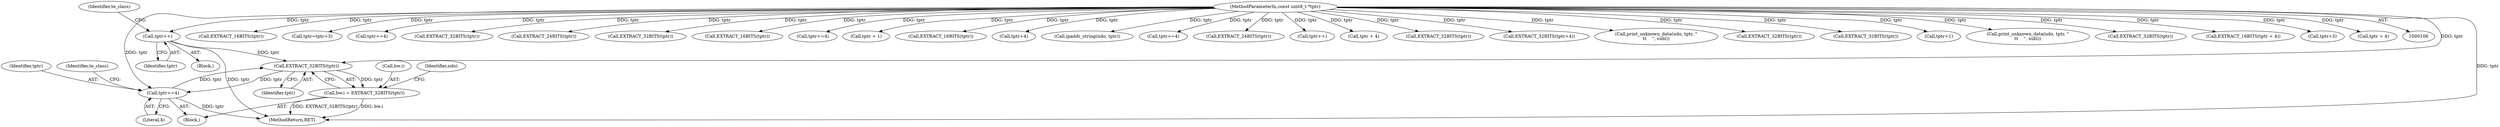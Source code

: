 digraph "0_tcpdump_5d0d76e88ee2d3236d7e032589d6f1d4ec5f7b1e@pointer" {
"1000293" [label="(Call,EXTRACT_32BITS(tptr))"];
"1000311" [label="(Call,tptr+=4)"];
"1000293" [label="(Call,EXTRACT_32BITS(tptr))"];
"1000269" [label="(Call,tptr++)"];
"1000108" [label="(MethodParameterIn,const uint8_t *tptr)"];
"1000289" [label="(Call,bw.i = EXTRACT_32BITS(tptr))"];
"1000283" [label="(Identifier,te_class)"];
"1000345" [label="(Call,EXTRACT_16BITS(tptr))"];
"1000383" [label="(Call,tptr=tptr+3)"];
"1000138" [label="(Block,)"];
"1000479" [label="(Call,tptr+=4)"];
"1000195" [label="(Call,EXTRACT_32BITS(tptr))"];
"1000600" [label="(MethodReturn,RET)"];
"1000381" [label="(Call,EXTRACT_24BITS(tptr))"];
"1000230" [label="(Call,EXTRACT_32BITS(tptr))"];
"1000343" [label="(Call,EXTRACT_16BITS(tptr))"];
"1000313" [label="(Literal,4)"];
"1000294" [label="(Identifier,tptr)"];
"1000438" [label="(Call,tptr+=4)"];
"1000435" [label="(Call,tptr + 1)"];
"1000290" [label="(Call,bw.i)"];
"1000270" [label="(Identifier,tptr)"];
"1000402" [label="(Call,EXTRACT_16BITS(tptr))"];
"1000164" [label="(Call,tptr+4)"];
"1000180" [label="(Call,ipaddr_string(ndo, tptr))"];
"1000248" [label="(Call,tptr+=4)"];
"1000325" [label="(Call,EXTRACT_24BITS(tptr))"];
"1000395" [label="(Call,tptr++)"];
"1000524" [label="(Call,tptr + 4)"];
"1000284" [label="(Block,)"];
"1000269" [label="(Call,tptr++)"];
"1000273" [label="(Identifier,te_class)"];
"1000312" [label="(Identifier,tptr)"];
"1000311" [label="(Call,tptr+=4)"];
"1000537" [label="(Call,EXTRACT_32BITS(tptr))"];
"1000163" [label="(Call,EXTRACT_32BITS(tptr+4))"];
"1000587" [label="(Call,print_unknown_data(ndo, tptr, \"\n\t\t    \", subl))"];
"1000108" [label="(MethodParameterIn,const uint8_t *tptr)"];
"1000152" [label="(Call,EXTRACT_32BITS(tptr))"];
"1000500" [label="(Call,EXTRACT_32BITS(tptr))"];
"1000297" [label="(Identifier,ndo)"];
"1000366" [label="(Call,tptr+1)"];
"1000576" [label="(Call,print_unknown_data(ndo, tptr, \"\n\t\t    \", subl))"];
"1000461" [label="(Call,EXTRACT_32BITS(tptr))"];
"1000523" [label="(Call,EXTRACT_16BITS(tptr + 4))"];
"1000385" [label="(Call,tptr+3)"];
"1000564" [label="(Call,tptr + 4)"];
"1000293" [label="(Call,EXTRACT_32BITS(tptr))"];
"1000289" [label="(Call,bw.i = EXTRACT_32BITS(tptr))"];
"1000293" -> "1000289"  [label="AST: "];
"1000293" -> "1000294"  [label="CFG: "];
"1000294" -> "1000293"  [label="AST: "];
"1000289" -> "1000293"  [label="CFG: "];
"1000293" -> "1000289"  [label="DDG: tptr"];
"1000311" -> "1000293"  [label="DDG: tptr"];
"1000269" -> "1000293"  [label="DDG: tptr"];
"1000108" -> "1000293"  [label="DDG: tptr"];
"1000293" -> "1000311"  [label="DDG: tptr"];
"1000311" -> "1000284"  [label="AST: "];
"1000311" -> "1000313"  [label="CFG: "];
"1000312" -> "1000311"  [label="AST: "];
"1000313" -> "1000311"  [label="AST: "];
"1000283" -> "1000311"  [label="CFG: "];
"1000311" -> "1000600"  [label="DDG: tptr"];
"1000108" -> "1000311"  [label="DDG: tptr"];
"1000269" -> "1000138"  [label="AST: "];
"1000269" -> "1000270"  [label="CFG: "];
"1000270" -> "1000269"  [label="AST: "];
"1000273" -> "1000269"  [label="CFG: "];
"1000269" -> "1000600"  [label="DDG: tptr"];
"1000108" -> "1000269"  [label="DDG: tptr"];
"1000108" -> "1000106"  [label="AST: "];
"1000108" -> "1000600"  [label="DDG: tptr"];
"1000108" -> "1000152"  [label="DDG: tptr"];
"1000108" -> "1000163"  [label="DDG: tptr"];
"1000108" -> "1000164"  [label="DDG: tptr"];
"1000108" -> "1000180"  [label="DDG: tptr"];
"1000108" -> "1000195"  [label="DDG: tptr"];
"1000108" -> "1000230"  [label="DDG: tptr"];
"1000108" -> "1000248"  [label="DDG: tptr"];
"1000108" -> "1000325"  [label="DDG: tptr"];
"1000108" -> "1000343"  [label="DDG: tptr"];
"1000108" -> "1000345"  [label="DDG: tptr"];
"1000108" -> "1000366"  [label="DDG: tptr"];
"1000108" -> "1000381"  [label="DDG: tptr"];
"1000108" -> "1000383"  [label="DDG: tptr"];
"1000108" -> "1000385"  [label="DDG: tptr"];
"1000108" -> "1000395"  [label="DDG: tptr"];
"1000108" -> "1000402"  [label="DDG: tptr"];
"1000108" -> "1000435"  [label="DDG: tptr"];
"1000108" -> "1000438"  [label="DDG: tptr"];
"1000108" -> "1000461"  [label="DDG: tptr"];
"1000108" -> "1000479"  [label="DDG: tptr"];
"1000108" -> "1000500"  [label="DDG: tptr"];
"1000108" -> "1000523"  [label="DDG: tptr"];
"1000108" -> "1000524"  [label="DDG: tptr"];
"1000108" -> "1000537"  [label="DDG: tptr"];
"1000108" -> "1000564"  [label="DDG: tptr"];
"1000108" -> "1000576"  [label="DDG: tptr"];
"1000108" -> "1000587"  [label="DDG: tptr"];
"1000289" -> "1000284"  [label="AST: "];
"1000290" -> "1000289"  [label="AST: "];
"1000297" -> "1000289"  [label="CFG: "];
"1000289" -> "1000600"  [label="DDG: EXTRACT_32BITS(tptr)"];
"1000289" -> "1000600"  [label="DDG: bw.i"];
}
